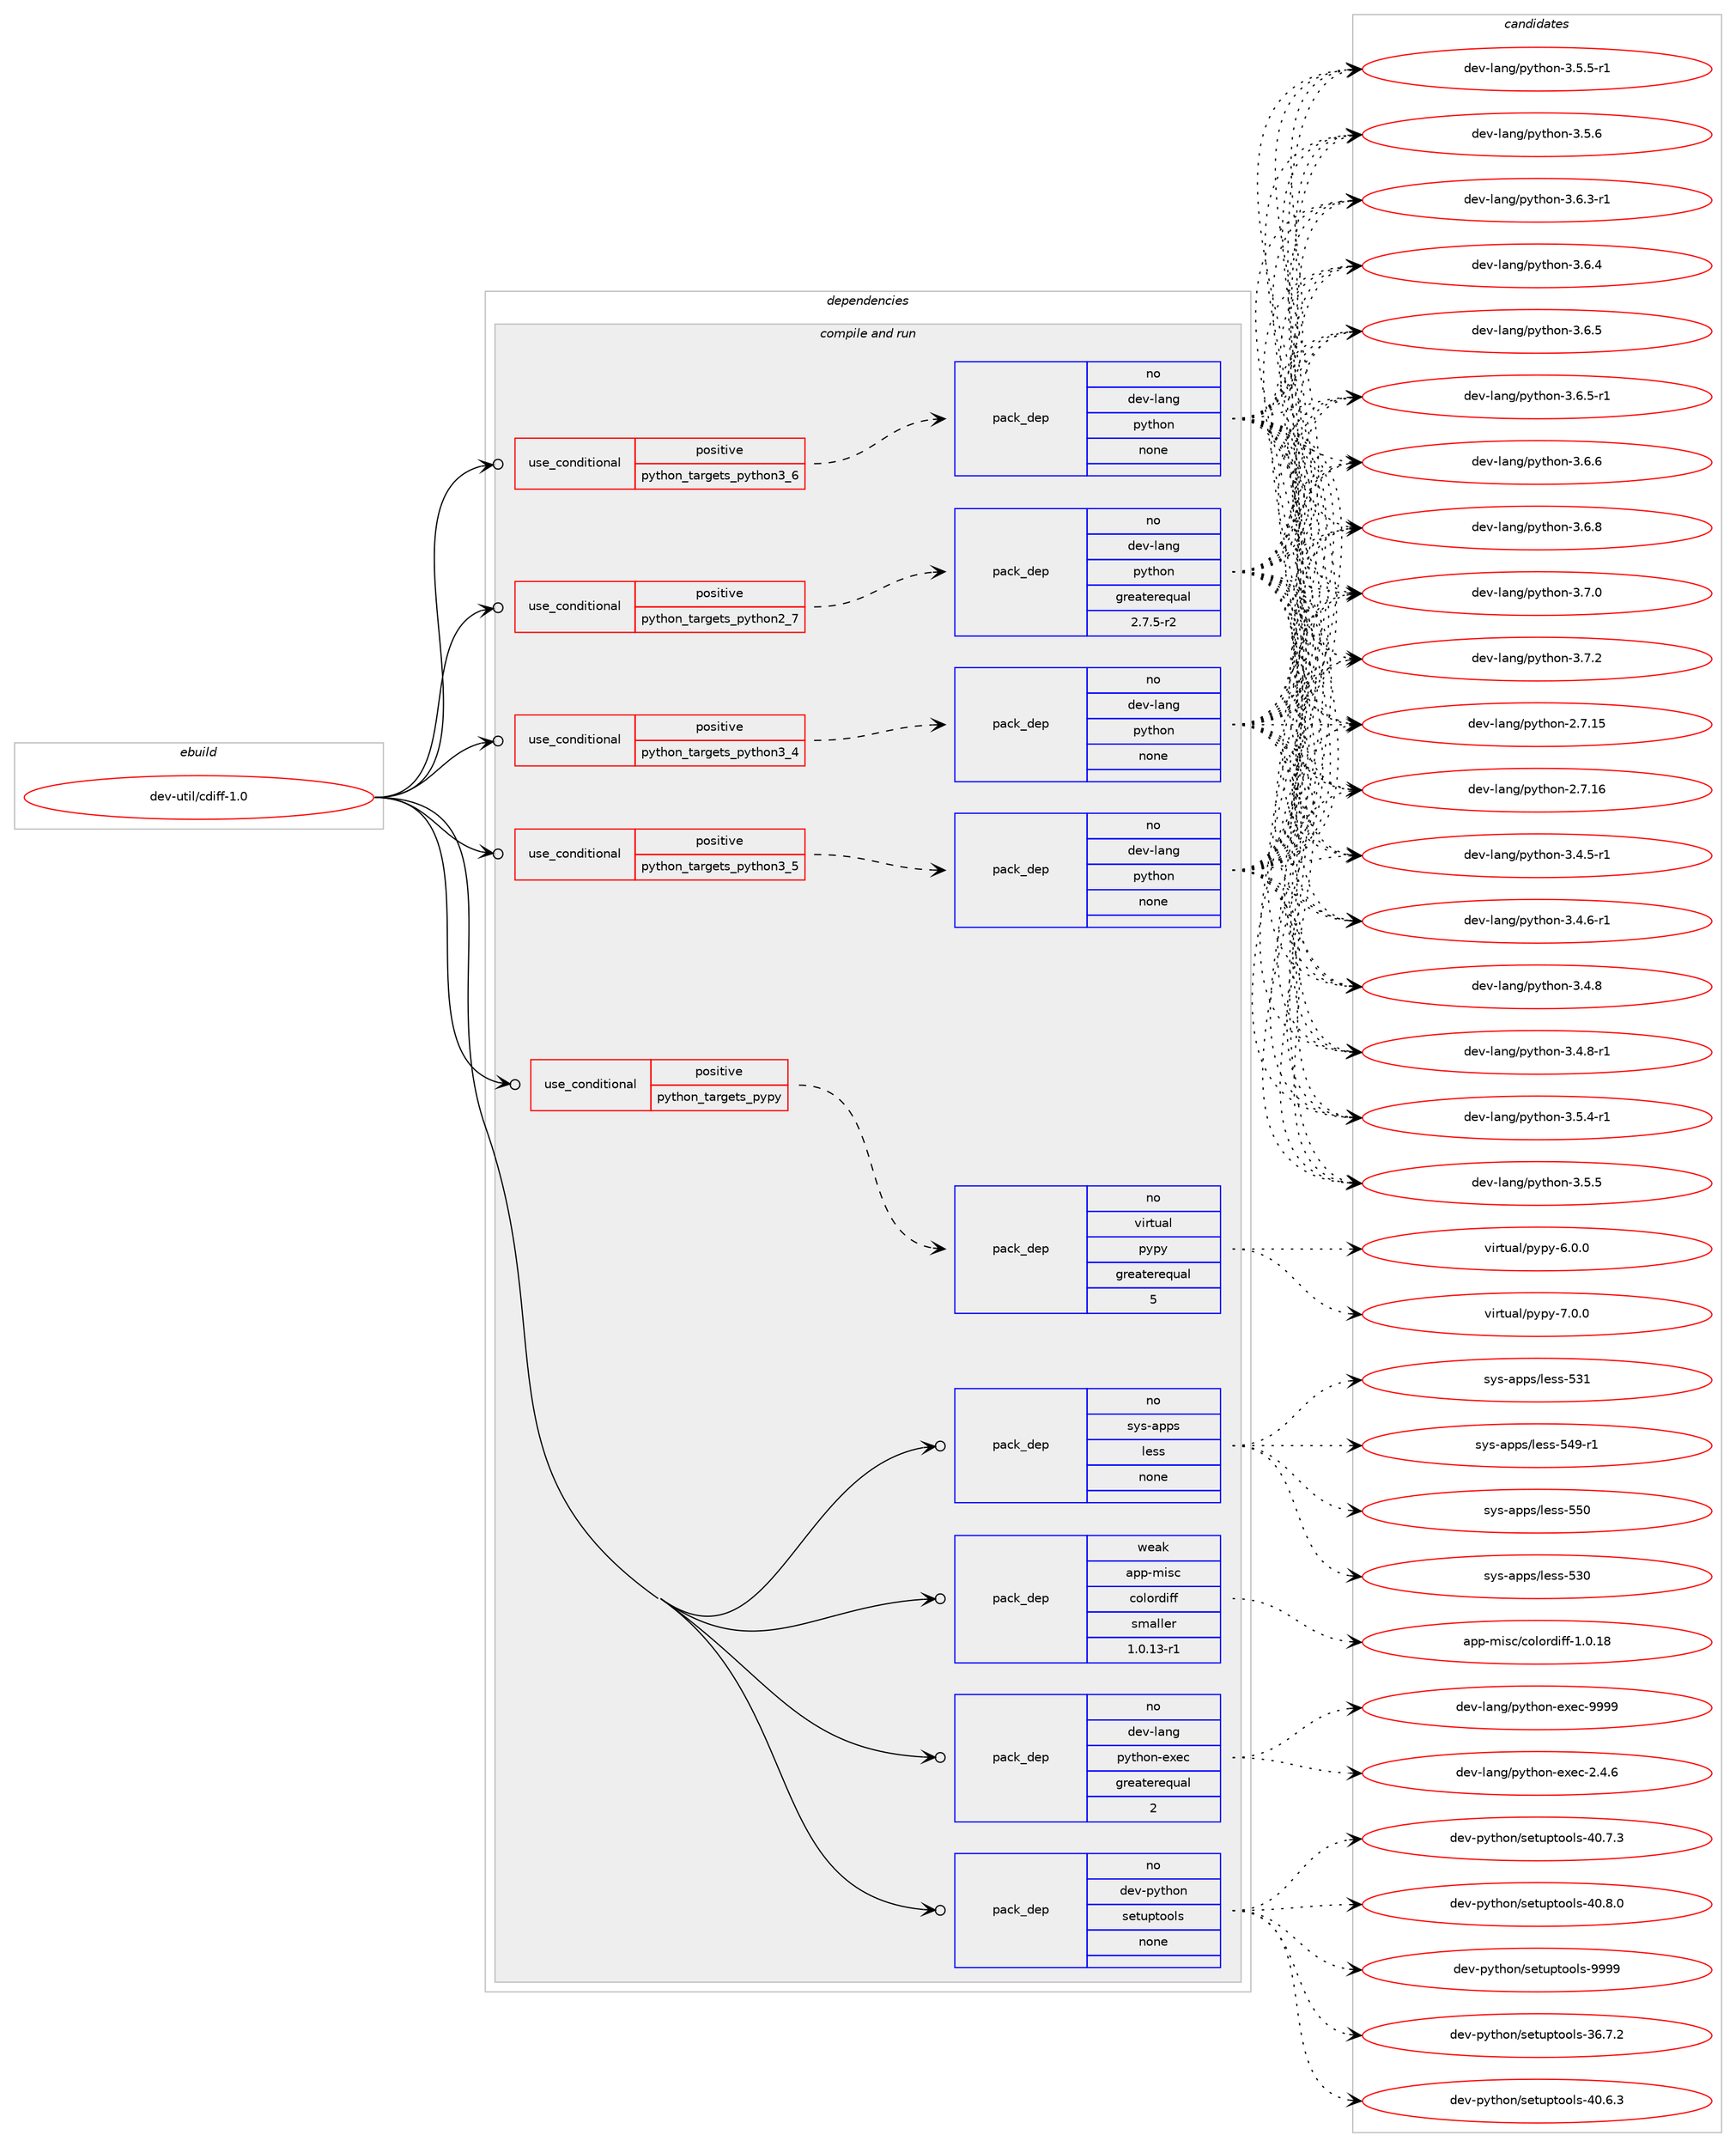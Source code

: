 digraph prolog {

# *************
# Graph options
# *************

newrank=true;
concentrate=true;
compound=true;
graph [rankdir=LR,fontname=Helvetica,fontsize=10,ranksep=1.5];#, ranksep=2.5, nodesep=0.2];
edge  [arrowhead=vee];
node  [fontname=Helvetica,fontsize=10];

# **********
# The ebuild
# **********

subgraph cluster_leftcol {
color=gray;
rank=same;
label=<<i>ebuild</i>>;
id [label="dev-util/cdiff-1.0", color=red, width=4, href="../dev-util/cdiff-1.0.svg"];
}

# ****************
# The dependencies
# ****************

subgraph cluster_midcol {
color=gray;
label=<<i>dependencies</i>>;
subgraph cluster_compile {
fillcolor="#eeeeee";
style=filled;
label=<<i>compile</i>>;
}
subgraph cluster_compileandrun {
fillcolor="#eeeeee";
style=filled;
label=<<i>compile and run</i>>;
subgraph cond423465 {
dependency1542248 [label=<<TABLE BORDER="0" CELLBORDER="1" CELLSPACING="0" CELLPADDING="4"><TR><TD ROWSPAN="3" CELLPADDING="10">use_conditional</TD></TR><TR><TD>positive</TD></TR><TR><TD>python_targets_pypy</TD></TR></TABLE>>, shape=none, color=red];
subgraph pack1095176 {
dependency1542249 [label=<<TABLE BORDER="0" CELLBORDER="1" CELLSPACING="0" CELLPADDING="4" WIDTH="220"><TR><TD ROWSPAN="6" CELLPADDING="30">pack_dep</TD></TR><TR><TD WIDTH="110">no</TD></TR><TR><TD>virtual</TD></TR><TR><TD>pypy</TD></TR><TR><TD>greaterequal</TD></TR><TR><TD>5</TD></TR></TABLE>>, shape=none, color=blue];
}
dependency1542248:e -> dependency1542249:w [weight=20,style="dashed",arrowhead="vee"];
}
id:e -> dependency1542248:w [weight=20,style="solid",arrowhead="odotvee"];
subgraph cond423466 {
dependency1542250 [label=<<TABLE BORDER="0" CELLBORDER="1" CELLSPACING="0" CELLPADDING="4"><TR><TD ROWSPAN="3" CELLPADDING="10">use_conditional</TD></TR><TR><TD>positive</TD></TR><TR><TD>python_targets_python2_7</TD></TR></TABLE>>, shape=none, color=red];
subgraph pack1095177 {
dependency1542251 [label=<<TABLE BORDER="0" CELLBORDER="1" CELLSPACING="0" CELLPADDING="4" WIDTH="220"><TR><TD ROWSPAN="6" CELLPADDING="30">pack_dep</TD></TR><TR><TD WIDTH="110">no</TD></TR><TR><TD>dev-lang</TD></TR><TR><TD>python</TD></TR><TR><TD>greaterequal</TD></TR><TR><TD>2.7.5-r2</TD></TR></TABLE>>, shape=none, color=blue];
}
dependency1542250:e -> dependency1542251:w [weight=20,style="dashed",arrowhead="vee"];
}
id:e -> dependency1542250:w [weight=20,style="solid",arrowhead="odotvee"];
subgraph cond423467 {
dependency1542252 [label=<<TABLE BORDER="0" CELLBORDER="1" CELLSPACING="0" CELLPADDING="4"><TR><TD ROWSPAN="3" CELLPADDING="10">use_conditional</TD></TR><TR><TD>positive</TD></TR><TR><TD>python_targets_python3_4</TD></TR></TABLE>>, shape=none, color=red];
subgraph pack1095178 {
dependency1542253 [label=<<TABLE BORDER="0" CELLBORDER="1" CELLSPACING="0" CELLPADDING="4" WIDTH="220"><TR><TD ROWSPAN="6" CELLPADDING="30">pack_dep</TD></TR><TR><TD WIDTH="110">no</TD></TR><TR><TD>dev-lang</TD></TR><TR><TD>python</TD></TR><TR><TD>none</TD></TR><TR><TD></TD></TR></TABLE>>, shape=none, color=blue];
}
dependency1542252:e -> dependency1542253:w [weight=20,style="dashed",arrowhead="vee"];
}
id:e -> dependency1542252:w [weight=20,style="solid",arrowhead="odotvee"];
subgraph cond423468 {
dependency1542254 [label=<<TABLE BORDER="0" CELLBORDER="1" CELLSPACING="0" CELLPADDING="4"><TR><TD ROWSPAN="3" CELLPADDING="10">use_conditional</TD></TR><TR><TD>positive</TD></TR><TR><TD>python_targets_python3_5</TD></TR></TABLE>>, shape=none, color=red];
subgraph pack1095179 {
dependency1542255 [label=<<TABLE BORDER="0" CELLBORDER="1" CELLSPACING="0" CELLPADDING="4" WIDTH="220"><TR><TD ROWSPAN="6" CELLPADDING="30">pack_dep</TD></TR><TR><TD WIDTH="110">no</TD></TR><TR><TD>dev-lang</TD></TR><TR><TD>python</TD></TR><TR><TD>none</TD></TR><TR><TD></TD></TR></TABLE>>, shape=none, color=blue];
}
dependency1542254:e -> dependency1542255:w [weight=20,style="dashed",arrowhead="vee"];
}
id:e -> dependency1542254:w [weight=20,style="solid",arrowhead="odotvee"];
subgraph cond423469 {
dependency1542256 [label=<<TABLE BORDER="0" CELLBORDER="1" CELLSPACING="0" CELLPADDING="4"><TR><TD ROWSPAN="3" CELLPADDING="10">use_conditional</TD></TR><TR><TD>positive</TD></TR><TR><TD>python_targets_python3_6</TD></TR></TABLE>>, shape=none, color=red];
subgraph pack1095180 {
dependency1542257 [label=<<TABLE BORDER="0" CELLBORDER="1" CELLSPACING="0" CELLPADDING="4" WIDTH="220"><TR><TD ROWSPAN="6" CELLPADDING="30">pack_dep</TD></TR><TR><TD WIDTH="110">no</TD></TR><TR><TD>dev-lang</TD></TR><TR><TD>python</TD></TR><TR><TD>none</TD></TR><TR><TD></TD></TR></TABLE>>, shape=none, color=blue];
}
dependency1542256:e -> dependency1542257:w [weight=20,style="dashed",arrowhead="vee"];
}
id:e -> dependency1542256:w [weight=20,style="solid",arrowhead="odotvee"];
subgraph pack1095181 {
dependency1542258 [label=<<TABLE BORDER="0" CELLBORDER="1" CELLSPACING="0" CELLPADDING="4" WIDTH="220"><TR><TD ROWSPAN="6" CELLPADDING="30">pack_dep</TD></TR><TR><TD WIDTH="110">no</TD></TR><TR><TD>dev-lang</TD></TR><TR><TD>python-exec</TD></TR><TR><TD>greaterequal</TD></TR><TR><TD>2</TD></TR></TABLE>>, shape=none, color=blue];
}
id:e -> dependency1542258:w [weight=20,style="solid",arrowhead="odotvee"];
subgraph pack1095182 {
dependency1542259 [label=<<TABLE BORDER="0" CELLBORDER="1" CELLSPACING="0" CELLPADDING="4" WIDTH="220"><TR><TD ROWSPAN="6" CELLPADDING="30">pack_dep</TD></TR><TR><TD WIDTH="110">no</TD></TR><TR><TD>dev-python</TD></TR><TR><TD>setuptools</TD></TR><TR><TD>none</TD></TR><TR><TD></TD></TR></TABLE>>, shape=none, color=blue];
}
id:e -> dependency1542259:w [weight=20,style="solid",arrowhead="odotvee"];
subgraph pack1095183 {
dependency1542260 [label=<<TABLE BORDER="0" CELLBORDER="1" CELLSPACING="0" CELLPADDING="4" WIDTH="220"><TR><TD ROWSPAN="6" CELLPADDING="30">pack_dep</TD></TR><TR><TD WIDTH="110">no</TD></TR><TR><TD>sys-apps</TD></TR><TR><TD>less</TD></TR><TR><TD>none</TD></TR><TR><TD></TD></TR></TABLE>>, shape=none, color=blue];
}
id:e -> dependency1542260:w [weight=20,style="solid",arrowhead="odotvee"];
subgraph pack1095184 {
dependency1542261 [label=<<TABLE BORDER="0" CELLBORDER="1" CELLSPACING="0" CELLPADDING="4" WIDTH="220"><TR><TD ROWSPAN="6" CELLPADDING="30">pack_dep</TD></TR><TR><TD WIDTH="110">weak</TD></TR><TR><TD>app-misc</TD></TR><TR><TD>colordiff</TD></TR><TR><TD>smaller</TD></TR><TR><TD>1.0.13-r1</TD></TR></TABLE>>, shape=none, color=blue];
}
id:e -> dependency1542261:w [weight=20,style="solid",arrowhead="odotvee"];
}
subgraph cluster_run {
fillcolor="#eeeeee";
style=filled;
label=<<i>run</i>>;
}
}

# **************
# The candidates
# **************

subgraph cluster_choices {
rank=same;
color=gray;
label=<<i>candidates</i>>;

subgraph choice1095176 {
color=black;
nodesep=1;
choice1181051141161179710847112121112121455446484648 [label="virtual/pypy-6.0.0", color=red, width=4,href="../virtual/pypy-6.0.0.svg"];
choice1181051141161179710847112121112121455546484648 [label="virtual/pypy-7.0.0", color=red, width=4,href="../virtual/pypy-7.0.0.svg"];
dependency1542249:e -> choice1181051141161179710847112121112121455446484648:w [style=dotted,weight="100"];
dependency1542249:e -> choice1181051141161179710847112121112121455546484648:w [style=dotted,weight="100"];
}
subgraph choice1095177 {
color=black;
nodesep=1;
choice10010111845108971101034711212111610411111045504655464953 [label="dev-lang/python-2.7.15", color=red, width=4,href="../dev-lang/python-2.7.15.svg"];
choice10010111845108971101034711212111610411111045504655464954 [label="dev-lang/python-2.7.16", color=red, width=4,href="../dev-lang/python-2.7.16.svg"];
choice1001011184510897110103471121211161041111104551465246534511449 [label="dev-lang/python-3.4.5-r1", color=red, width=4,href="../dev-lang/python-3.4.5-r1.svg"];
choice1001011184510897110103471121211161041111104551465246544511449 [label="dev-lang/python-3.4.6-r1", color=red, width=4,href="../dev-lang/python-3.4.6-r1.svg"];
choice100101118451089711010347112121116104111110455146524656 [label="dev-lang/python-3.4.8", color=red, width=4,href="../dev-lang/python-3.4.8.svg"];
choice1001011184510897110103471121211161041111104551465246564511449 [label="dev-lang/python-3.4.8-r1", color=red, width=4,href="../dev-lang/python-3.4.8-r1.svg"];
choice1001011184510897110103471121211161041111104551465346524511449 [label="dev-lang/python-3.5.4-r1", color=red, width=4,href="../dev-lang/python-3.5.4-r1.svg"];
choice100101118451089711010347112121116104111110455146534653 [label="dev-lang/python-3.5.5", color=red, width=4,href="../dev-lang/python-3.5.5.svg"];
choice1001011184510897110103471121211161041111104551465346534511449 [label="dev-lang/python-3.5.5-r1", color=red, width=4,href="../dev-lang/python-3.5.5-r1.svg"];
choice100101118451089711010347112121116104111110455146534654 [label="dev-lang/python-3.5.6", color=red, width=4,href="../dev-lang/python-3.5.6.svg"];
choice1001011184510897110103471121211161041111104551465446514511449 [label="dev-lang/python-3.6.3-r1", color=red, width=4,href="../dev-lang/python-3.6.3-r1.svg"];
choice100101118451089711010347112121116104111110455146544652 [label="dev-lang/python-3.6.4", color=red, width=4,href="../dev-lang/python-3.6.4.svg"];
choice100101118451089711010347112121116104111110455146544653 [label="dev-lang/python-3.6.5", color=red, width=4,href="../dev-lang/python-3.6.5.svg"];
choice1001011184510897110103471121211161041111104551465446534511449 [label="dev-lang/python-3.6.5-r1", color=red, width=4,href="../dev-lang/python-3.6.5-r1.svg"];
choice100101118451089711010347112121116104111110455146544654 [label="dev-lang/python-3.6.6", color=red, width=4,href="../dev-lang/python-3.6.6.svg"];
choice100101118451089711010347112121116104111110455146544656 [label="dev-lang/python-3.6.8", color=red, width=4,href="../dev-lang/python-3.6.8.svg"];
choice100101118451089711010347112121116104111110455146554648 [label="dev-lang/python-3.7.0", color=red, width=4,href="../dev-lang/python-3.7.0.svg"];
choice100101118451089711010347112121116104111110455146554650 [label="dev-lang/python-3.7.2", color=red, width=4,href="../dev-lang/python-3.7.2.svg"];
dependency1542251:e -> choice10010111845108971101034711212111610411111045504655464953:w [style=dotted,weight="100"];
dependency1542251:e -> choice10010111845108971101034711212111610411111045504655464954:w [style=dotted,weight="100"];
dependency1542251:e -> choice1001011184510897110103471121211161041111104551465246534511449:w [style=dotted,weight="100"];
dependency1542251:e -> choice1001011184510897110103471121211161041111104551465246544511449:w [style=dotted,weight="100"];
dependency1542251:e -> choice100101118451089711010347112121116104111110455146524656:w [style=dotted,weight="100"];
dependency1542251:e -> choice1001011184510897110103471121211161041111104551465246564511449:w [style=dotted,weight="100"];
dependency1542251:e -> choice1001011184510897110103471121211161041111104551465346524511449:w [style=dotted,weight="100"];
dependency1542251:e -> choice100101118451089711010347112121116104111110455146534653:w [style=dotted,weight="100"];
dependency1542251:e -> choice1001011184510897110103471121211161041111104551465346534511449:w [style=dotted,weight="100"];
dependency1542251:e -> choice100101118451089711010347112121116104111110455146534654:w [style=dotted,weight="100"];
dependency1542251:e -> choice1001011184510897110103471121211161041111104551465446514511449:w [style=dotted,weight="100"];
dependency1542251:e -> choice100101118451089711010347112121116104111110455146544652:w [style=dotted,weight="100"];
dependency1542251:e -> choice100101118451089711010347112121116104111110455146544653:w [style=dotted,weight="100"];
dependency1542251:e -> choice1001011184510897110103471121211161041111104551465446534511449:w [style=dotted,weight="100"];
dependency1542251:e -> choice100101118451089711010347112121116104111110455146544654:w [style=dotted,weight="100"];
dependency1542251:e -> choice100101118451089711010347112121116104111110455146544656:w [style=dotted,weight="100"];
dependency1542251:e -> choice100101118451089711010347112121116104111110455146554648:w [style=dotted,weight="100"];
dependency1542251:e -> choice100101118451089711010347112121116104111110455146554650:w [style=dotted,weight="100"];
}
subgraph choice1095178 {
color=black;
nodesep=1;
choice10010111845108971101034711212111610411111045504655464953 [label="dev-lang/python-2.7.15", color=red, width=4,href="../dev-lang/python-2.7.15.svg"];
choice10010111845108971101034711212111610411111045504655464954 [label="dev-lang/python-2.7.16", color=red, width=4,href="../dev-lang/python-2.7.16.svg"];
choice1001011184510897110103471121211161041111104551465246534511449 [label="dev-lang/python-3.4.5-r1", color=red, width=4,href="../dev-lang/python-3.4.5-r1.svg"];
choice1001011184510897110103471121211161041111104551465246544511449 [label="dev-lang/python-3.4.6-r1", color=red, width=4,href="../dev-lang/python-3.4.6-r1.svg"];
choice100101118451089711010347112121116104111110455146524656 [label="dev-lang/python-3.4.8", color=red, width=4,href="../dev-lang/python-3.4.8.svg"];
choice1001011184510897110103471121211161041111104551465246564511449 [label="dev-lang/python-3.4.8-r1", color=red, width=4,href="../dev-lang/python-3.4.8-r1.svg"];
choice1001011184510897110103471121211161041111104551465346524511449 [label="dev-lang/python-3.5.4-r1", color=red, width=4,href="../dev-lang/python-3.5.4-r1.svg"];
choice100101118451089711010347112121116104111110455146534653 [label="dev-lang/python-3.5.5", color=red, width=4,href="../dev-lang/python-3.5.5.svg"];
choice1001011184510897110103471121211161041111104551465346534511449 [label="dev-lang/python-3.5.5-r1", color=red, width=4,href="../dev-lang/python-3.5.5-r1.svg"];
choice100101118451089711010347112121116104111110455146534654 [label="dev-lang/python-3.5.6", color=red, width=4,href="../dev-lang/python-3.5.6.svg"];
choice1001011184510897110103471121211161041111104551465446514511449 [label="dev-lang/python-3.6.3-r1", color=red, width=4,href="../dev-lang/python-3.6.3-r1.svg"];
choice100101118451089711010347112121116104111110455146544652 [label="dev-lang/python-3.6.4", color=red, width=4,href="../dev-lang/python-3.6.4.svg"];
choice100101118451089711010347112121116104111110455146544653 [label="dev-lang/python-3.6.5", color=red, width=4,href="../dev-lang/python-3.6.5.svg"];
choice1001011184510897110103471121211161041111104551465446534511449 [label="dev-lang/python-3.6.5-r1", color=red, width=4,href="../dev-lang/python-3.6.5-r1.svg"];
choice100101118451089711010347112121116104111110455146544654 [label="dev-lang/python-3.6.6", color=red, width=4,href="../dev-lang/python-3.6.6.svg"];
choice100101118451089711010347112121116104111110455146544656 [label="dev-lang/python-3.6.8", color=red, width=4,href="../dev-lang/python-3.6.8.svg"];
choice100101118451089711010347112121116104111110455146554648 [label="dev-lang/python-3.7.0", color=red, width=4,href="../dev-lang/python-3.7.0.svg"];
choice100101118451089711010347112121116104111110455146554650 [label="dev-lang/python-3.7.2", color=red, width=4,href="../dev-lang/python-3.7.2.svg"];
dependency1542253:e -> choice10010111845108971101034711212111610411111045504655464953:w [style=dotted,weight="100"];
dependency1542253:e -> choice10010111845108971101034711212111610411111045504655464954:w [style=dotted,weight="100"];
dependency1542253:e -> choice1001011184510897110103471121211161041111104551465246534511449:w [style=dotted,weight="100"];
dependency1542253:e -> choice1001011184510897110103471121211161041111104551465246544511449:w [style=dotted,weight="100"];
dependency1542253:e -> choice100101118451089711010347112121116104111110455146524656:w [style=dotted,weight="100"];
dependency1542253:e -> choice1001011184510897110103471121211161041111104551465246564511449:w [style=dotted,weight="100"];
dependency1542253:e -> choice1001011184510897110103471121211161041111104551465346524511449:w [style=dotted,weight="100"];
dependency1542253:e -> choice100101118451089711010347112121116104111110455146534653:w [style=dotted,weight="100"];
dependency1542253:e -> choice1001011184510897110103471121211161041111104551465346534511449:w [style=dotted,weight="100"];
dependency1542253:e -> choice100101118451089711010347112121116104111110455146534654:w [style=dotted,weight="100"];
dependency1542253:e -> choice1001011184510897110103471121211161041111104551465446514511449:w [style=dotted,weight="100"];
dependency1542253:e -> choice100101118451089711010347112121116104111110455146544652:w [style=dotted,weight="100"];
dependency1542253:e -> choice100101118451089711010347112121116104111110455146544653:w [style=dotted,weight="100"];
dependency1542253:e -> choice1001011184510897110103471121211161041111104551465446534511449:w [style=dotted,weight="100"];
dependency1542253:e -> choice100101118451089711010347112121116104111110455146544654:w [style=dotted,weight="100"];
dependency1542253:e -> choice100101118451089711010347112121116104111110455146544656:w [style=dotted,weight="100"];
dependency1542253:e -> choice100101118451089711010347112121116104111110455146554648:w [style=dotted,weight="100"];
dependency1542253:e -> choice100101118451089711010347112121116104111110455146554650:w [style=dotted,weight="100"];
}
subgraph choice1095179 {
color=black;
nodesep=1;
choice10010111845108971101034711212111610411111045504655464953 [label="dev-lang/python-2.7.15", color=red, width=4,href="../dev-lang/python-2.7.15.svg"];
choice10010111845108971101034711212111610411111045504655464954 [label="dev-lang/python-2.7.16", color=red, width=4,href="../dev-lang/python-2.7.16.svg"];
choice1001011184510897110103471121211161041111104551465246534511449 [label="dev-lang/python-3.4.5-r1", color=red, width=4,href="../dev-lang/python-3.4.5-r1.svg"];
choice1001011184510897110103471121211161041111104551465246544511449 [label="dev-lang/python-3.4.6-r1", color=red, width=4,href="../dev-lang/python-3.4.6-r1.svg"];
choice100101118451089711010347112121116104111110455146524656 [label="dev-lang/python-3.4.8", color=red, width=4,href="../dev-lang/python-3.4.8.svg"];
choice1001011184510897110103471121211161041111104551465246564511449 [label="dev-lang/python-3.4.8-r1", color=red, width=4,href="../dev-lang/python-3.4.8-r1.svg"];
choice1001011184510897110103471121211161041111104551465346524511449 [label="dev-lang/python-3.5.4-r1", color=red, width=4,href="../dev-lang/python-3.5.4-r1.svg"];
choice100101118451089711010347112121116104111110455146534653 [label="dev-lang/python-3.5.5", color=red, width=4,href="../dev-lang/python-3.5.5.svg"];
choice1001011184510897110103471121211161041111104551465346534511449 [label="dev-lang/python-3.5.5-r1", color=red, width=4,href="../dev-lang/python-3.5.5-r1.svg"];
choice100101118451089711010347112121116104111110455146534654 [label="dev-lang/python-3.5.6", color=red, width=4,href="../dev-lang/python-3.5.6.svg"];
choice1001011184510897110103471121211161041111104551465446514511449 [label="dev-lang/python-3.6.3-r1", color=red, width=4,href="../dev-lang/python-3.6.3-r1.svg"];
choice100101118451089711010347112121116104111110455146544652 [label="dev-lang/python-3.6.4", color=red, width=4,href="../dev-lang/python-3.6.4.svg"];
choice100101118451089711010347112121116104111110455146544653 [label="dev-lang/python-3.6.5", color=red, width=4,href="../dev-lang/python-3.6.5.svg"];
choice1001011184510897110103471121211161041111104551465446534511449 [label="dev-lang/python-3.6.5-r1", color=red, width=4,href="../dev-lang/python-3.6.5-r1.svg"];
choice100101118451089711010347112121116104111110455146544654 [label="dev-lang/python-3.6.6", color=red, width=4,href="../dev-lang/python-3.6.6.svg"];
choice100101118451089711010347112121116104111110455146544656 [label="dev-lang/python-3.6.8", color=red, width=4,href="../dev-lang/python-3.6.8.svg"];
choice100101118451089711010347112121116104111110455146554648 [label="dev-lang/python-3.7.0", color=red, width=4,href="../dev-lang/python-3.7.0.svg"];
choice100101118451089711010347112121116104111110455146554650 [label="dev-lang/python-3.7.2", color=red, width=4,href="../dev-lang/python-3.7.2.svg"];
dependency1542255:e -> choice10010111845108971101034711212111610411111045504655464953:w [style=dotted,weight="100"];
dependency1542255:e -> choice10010111845108971101034711212111610411111045504655464954:w [style=dotted,weight="100"];
dependency1542255:e -> choice1001011184510897110103471121211161041111104551465246534511449:w [style=dotted,weight="100"];
dependency1542255:e -> choice1001011184510897110103471121211161041111104551465246544511449:w [style=dotted,weight="100"];
dependency1542255:e -> choice100101118451089711010347112121116104111110455146524656:w [style=dotted,weight="100"];
dependency1542255:e -> choice1001011184510897110103471121211161041111104551465246564511449:w [style=dotted,weight="100"];
dependency1542255:e -> choice1001011184510897110103471121211161041111104551465346524511449:w [style=dotted,weight="100"];
dependency1542255:e -> choice100101118451089711010347112121116104111110455146534653:w [style=dotted,weight="100"];
dependency1542255:e -> choice1001011184510897110103471121211161041111104551465346534511449:w [style=dotted,weight="100"];
dependency1542255:e -> choice100101118451089711010347112121116104111110455146534654:w [style=dotted,weight="100"];
dependency1542255:e -> choice1001011184510897110103471121211161041111104551465446514511449:w [style=dotted,weight="100"];
dependency1542255:e -> choice100101118451089711010347112121116104111110455146544652:w [style=dotted,weight="100"];
dependency1542255:e -> choice100101118451089711010347112121116104111110455146544653:w [style=dotted,weight="100"];
dependency1542255:e -> choice1001011184510897110103471121211161041111104551465446534511449:w [style=dotted,weight="100"];
dependency1542255:e -> choice100101118451089711010347112121116104111110455146544654:w [style=dotted,weight="100"];
dependency1542255:e -> choice100101118451089711010347112121116104111110455146544656:w [style=dotted,weight="100"];
dependency1542255:e -> choice100101118451089711010347112121116104111110455146554648:w [style=dotted,weight="100"];
dependency1542255:e -> choice100101118451089711010347112121116104111110455146554650:w [style=dotted,weight="100"];
}
subgraph choice1095180 {
color=black;
nodesep=1;
choice10010111845108971101034711212111610411111045504655464953 [label="dev-lang/python-2.7.15", color=red, width=4,href="../dev-lang/python-2.7.15.svg"];
choice10010111845108971101034711212111610411111045504655464954 [label="dev-lang/python-2.7.16", color=red, width=4,href="../dev-lang/python-2.7.16.svg"];
choice1001011184510897110103471121211161041111104551465246534511449 [label="dev-lang/python-3.4.5-r1", color=red, width=4,href="../dev-lang/python-3.4.5-r1.svg"];
choice1001011184510897110103471121211161041111104551465246544511449 [label="dev-lang/python-3.4.6-r1", color=red, width=4,href="../dev-lang/python-3.4.6-r1.svg"];
choice100101118451089711010347112121116104111110455146524656 [label="dev-lang/python-3.4.8", color=red, width=4,href="../dev-lang/python-3.4.8.svg"];
choice1001011184510897110103471121211161041111104551465246564511449 [label="dev-lang/python-3.4.8-r1", color=red, width=4,href="../dev-lang/python-3.4.8-r1.svg"];
choice1001011184510897110103471121211161041111104551465346524511449 [label="dev-lang/python-3.5.4-r1", color=red, width=4,href="../dev-lang/python-3.5.4-r1.svg"];
choice100101118451089711010347112121116104111110455146534653 [label="dev-lang/python-3.5.5", color=red, width=4,href="../dev-lang/python-3.5.5.svg"];
choice1001011184510897110103471121211161041111104551465346534511449 [label="dev-lang/python-3.5.5-r1", color=red, width=4,href="../dev-lang/python-3.5.5-r1.svg"];
choice100101118451089711010347112121116104111110455146534654 [label="dev-lang/python-3.5.6", color=red, width=4,href="../dev-lang/python-3.5.6.svg"];
choice1001011184510897110103471121211161041111104551465446514511449 [label="dev-lang/python-3.6.3-r1", color=red, width=4,href="../dev-lang/python-3.6.3-r1.svg"];
choice100101118451089711010347112121116104111110455146544652 [label="dev-lang/python-3.6.4", color=red, width=4,href="../dev-lang/python-3.6.4.svg"];
choice100101118451089711010347112121116104111110455146544653 [label="dev-lang/python-3.6.5", color=red, width=4,href="../dev-lang/python-3.6.5.svg"];
choice1001011184510897110103471121211161041111104551465446534511449 [label="dev-lang/python-3.6.5-r1", color=red, width=4,href="../dev-lang/python-3.6.5-r1.svg"];
choice100101118451089711010347112121116104111110455146544654 [label="dev-lang/python-3.6.6", color=red, width=4,href="../dev-lang/python-3.6.6.svg"];
choice100101118451089711010347112121116104111110455146544656 [label="dev-lang/python-3.6.8", color=red, width=4,href="../dev-lang/python-3.6.8.svg"];
choice100101118451089711010347112121116104111110455146554648 [label="dev-lang/python-3.7.0", color=red, width=4,href="../dev-lang/python-3.7.0.svg"];
choice100101118451089711010347112121116104111110455146554650 [label="dev-lang/python-3.7.2", color=red, width=4,href="../dev-lang/python-3.7.2.svg"];
dependency1542257:e -> choice10010111845108971101034711212111610411111045504655464953:w [style=dotted,weight="100"];
dependency1542257:e -> choice10010111845108971101034711212111610411111045504655464954:w [style=dotted,weight="100"];
dependency1542257:e -> choice1001011184510897110103471121211161041111104551465246534511449:w [style=dotted,weight="100"];
dependency1542257:e -> choice1001011184510897110103471121211161041111104551465246544511449:w [style=dotted,weight="100"];
dependency1542257:e -> choice100101118451089711010347112121116104111110455146524656:w [style=dotted,weight="100"];
dependency1542257:e -> choice1001011184510897110103471121211161041111104551465246564511449:w [style=dotted,weight="100"];
dependency1542257:e -> choice1001011184510897110103471121211161041111104551465346524511449:w [style=dotted,weight="100"];
dependency1542257:e -> choice100101118451089711010347112121116104111110455146534653:w [style=dotted,weight="100"];
dependency1542257:e -> choice1001011184510897110103471121211161041111104551465346534511449:w [style=dotted,weight="100"];
dependency1542257:e -> choice100101118451089711010347112121116104111110455146534654:w [style=dotted,weight="100"];
dependency1542257:e -> choice1001011184510897110103471121211161041111104551465446514511449:w [style=dotted,weight="100"];
dependency1542257:e -> choice100101118451089711010347112121116104111110455146544652:w [style=dotted,weight="100"];
dependency1542257:e -> choice100101118451089711010347112121116104111110455146544653:w [style=dotted,weight="100"];
dependency1542257:e -> choice1001011184510897110103471121211161041111104551465446534511449:w [style=dotted,weight="100"];
dependency1542257:e -> choice100101118451089711010347112121116104111110455146544654:w [style=dotted,weight="100"];
dependency1542257:e -> choice100101118451089711010347112121116104111110455146544656:w [style=dotted,weight="100"];
dependency1542257:e -> choice100101118451089711010347112121116104111110455146554648:w [style=dotted,weight="100"];
dependency1542257:e -> choice100101118451089711010347112121116104111110455146554650:w [style=dotted,weight="100"];
}
subgraph choice1095181 {
color=black;
nodesep=1;
choice1001011184510897110103471121211161041111104510112010199455046524654 [label="dev-lang/python-exec-2.4.6", color=red, width=4,href="../dev-lang/python-exec-2.4.6.svg"];
choice10010111845108971101034711212111610411111045101120101994557575757 [label="dev-lang/python-exec-9999", color=red, width=4,href="../dev-lang/python-exec-9999.svg"];
dependency1542258:e -> choice1001011184510897110103471121211161041111104510112010199455046524654:w [style=dotted,weight="100"];
dependency1542258:e -> choice10010111845108971101034711212111610411111045101120101994557575757:w [style=dotted,weight="100"];
}
subgraph choice1095182 {
color=black;
nodesep=1;
choice100101118451121211161041111104711510111611711211611111110811545515446554650 [label="dev-python/setuptools-36.7.2", color=red, width=4,href="../dev-python/setuptools-36.7.2.svg"];
choice100101118451121211161041111104711510111611711211611111110811545524846544651 [label="dev-python/setuptools-40.6.3", color=red, width=4,href="../dev-python/setuptools-40.6.3.svg"];
choice100101118451121211161041111104711510111611711211611111110811545524846554651 [label="dev-python/setuptools-40.7.3", color=red, width=4,href="../dev-python/setuptools-40.7.3.svg"];
choice100101118451121211161041111104711510111611711211611111110811545524846564648 [label="dev-python/setuptools-40.8.0", color=red, width=4,href="../dev-python/setuptools-40.8.0.svg"];
choice10010111845112121116104111110471151011161171121161111111081154557575757 [label="dev-python/setuptools-9999", color=red, width=4,href="../dev-python/setuptools-9999.svg"];
dependency1542259:e -> choice100101118451121211161041111104711510111611711211611111110811545515446554650:w [style=dotted,weight="100"];
dependency1542259:e -> choice100101118451121211161041111104711510111611711211611111110811545524846544651:w [style=dotted,weight="100"];
dependency1542259:e -> choice100101118451121211161041111104711510111611711211611111110811545524846554651:w [style=dotted,weight="100"];
dependency1542259:e -> choice100101118451121211161041111104711510111611711211611111110811545524846564648:w [style=dotted,weight="100"];
dependency1542259:e -> choice10010111845112121116104111110471151011161171121161111111081154557575757:w [style=dotted,weight="100"];
}
subgraph choice1095183 {
color=black;
nodesep=1;
choice11512111545971121121154710810111511545535148 [label="sys-apps/less-530", color=red, width=4,href="../sys-apps/less-530.svg"];
choice11512111545971121121154710810111511545535149 [label="sys-apps/less-531", color=red, width=4,href="../sys-apps/less-531.svg"];
choice115121115459711211211547108101115115455352574511449 [label="sys-apps/less-549-r1", color=red, width=4,href="../sys-apps/less-549-r1.svg"];
choice11512111545971121121154710810111511545535348 [label="sys-apps/less-550", color=red, width=4,href="../sys-apps/less-550.svg"];
dependency1542260:e -> choice11512111545971121121154710810111511545535148:w [style=dotted,weight="100"];
dependency1542260:e -> choice11512111545971121121154710810111511545535149:w [style=dotted,weight="100"];
dependency1542260:e -> choice115121115459711211211547108101115115455352574511449:w [style=dotted,weight="100"];
dependency1542260:e -> choice11512111545971121121154710810111511545535348:w [style=dotted,weight="100"];
}
subgraph choice1095184 {
color=black;
nodesep=1;
choice971121124510910511599479911110811111410010510210245494648464956 [label="app-misc/colordiff-1.0.18", color=red, width=4,href="../app-misc/colordiff-1.0.18.svg"];
dependency1542261:e -> choice971121124510910511599479911110811111410010510210245494648464956:w [style=dotted,weight="100"];
}
}

}
